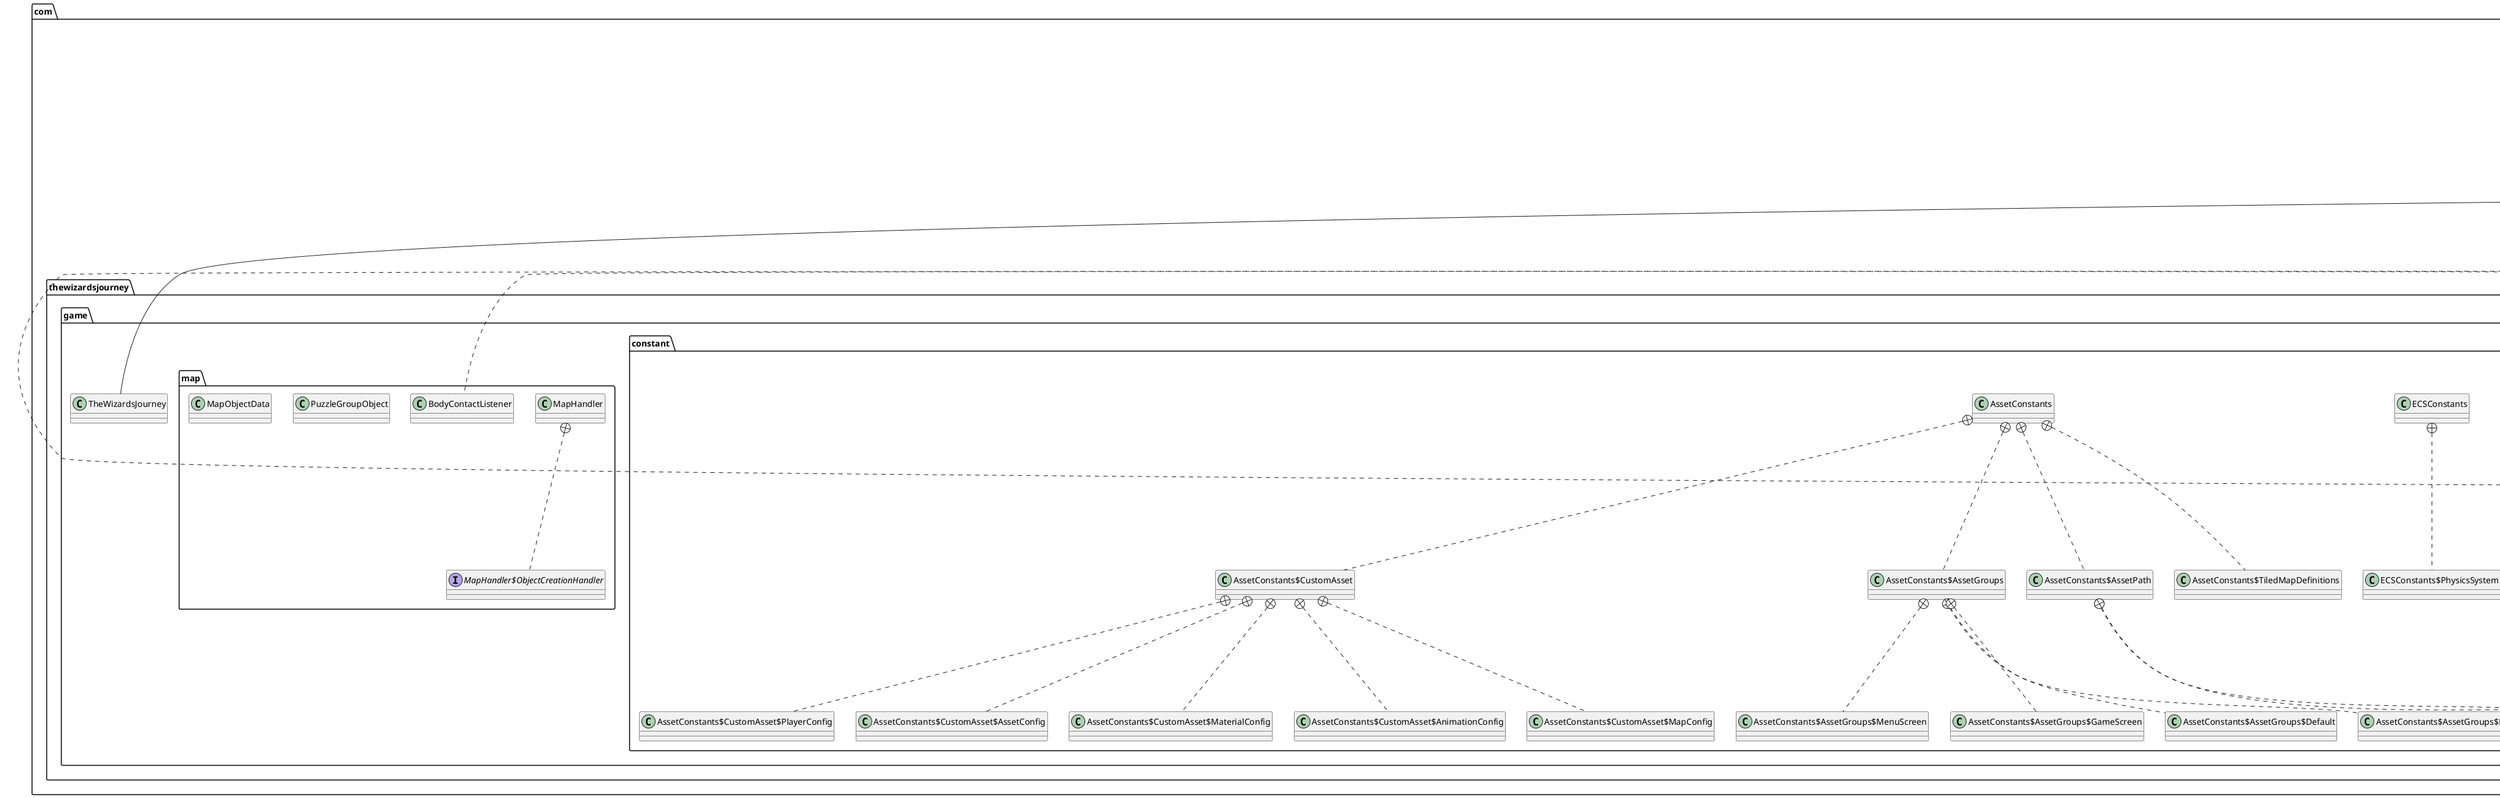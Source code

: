 @startuml
class com.thewizardsjourney.game.ecs.component.EntityTypeComponent {
}
class com.thewizardsjourney.game.ui.widget.InformationWidget {
}
class com.thewizardsjourney.game.ecs.component.PlayerAbilityComponent {
}
class com.thewizardsjourney.game.controller.InputHandler {
}
class com.thewizardsjourney.game.screen.MenuScreen {
}
class com.thewizardsjourney.game.ecs.component.RenderingComponent {
}
class com.thewizardsjourney.game.helper.AbilityInfo {
}
class com.thewizardsjourney.game.asset.animation.AnimationsLoader {
}
class com.thewizardsjourney.game.asset.animation.AnimationsLoader$AnimationsParameter {
}
class com.thewizardsjourney.game.constant.GlobalConstants {
}
class com.thewizardsjourney.game.constant.GlobalConstants$Screens {
}
class com.thewizardsjourney.game.constant.GlobalConstants$Physics {
}
class com.thewizardsjourney.game.helper.MapInfo {
}
class com.thewizardsjourney.game.constant.ECSConstants {
}
class com.thewizardsjourney.game.constant.ECSConstants$PhysicsSystem {
}
enum com.thewizardsjourney.game.constant.FacingDirection {
+  LEFT
+  RIGHT
}

enum com.thewizardsjourney.game.constant.AnimationState {
+  IDLE
+  JUMP
+  FALL
+  RUN
+  ABILITY
+  HURT
}

enum com.thewizardsjourney.game.constant.EntityType {
+  PLAYER
+  STATIC_OBJECT
+  DYNAMIC_OBJECT
+  SENSOR_SAVE_POINT
+  SENSOR_INFO
+  SENSOR_EXIT
+  SENSOR_HARM
+  COIN
+  SENSOR_PUZZLE
+  PRISMATIC
+  DISTANCE
+  ROPE
+  NONE
}

class com.thewizardsjourney.game.asset.player.PlayerSettingsData {
}
class com.thewizardsjourney.game.ui.widget.PlayerStatisticsWidget {
}
class com.thewizardsjourney.game.ecs.component.SavePointComponent {
}
class com.thewizardsjourney.game.ecs.system.PlayerAbilitySystem {
}
class com.thewizardsjourney.game.asset.map.MapSettingsData {
}
class com.thewizardsjourney.game.constant.AssetConstants {
}
class com.thewizardsjourney.game.constant.AssetConstants$AssetPath {
}
class com.thewizardsjourney.game.constant.AssetConstants$AssetPath$Player {
}
class com.thewizardsjourney.game.constant.AssetConstants$AssetPath$Map {
}
class com.thewizardsjourney.game.constant.AssetConstants$TiledMapDefinitions {
}
class com.thewizardsjourney.game.constant.AssetConstants$CustomAsset {
}
class com.thewizardsjourney.game.constant.AssetConstants$CustomAsset$AssetConfig {
}
class com.thewizardsjourney.game.constant.AssetConstants$CustomAsset$MaterialConfig {
}
class com.thewizardsjourney.game.constant.AssetConstants$CustomAsset$AnimationConfig {
}
class com.thewizardsjourney.game.constant.AssetConstants$CustomAsset$MapConfig {
}
class com.thewizardsjourney.game.constant.AssetConstants$CustomAsset$PlayerConfig {
}
class com.thewizardsjourney.game.constant.AssetConstants$AssetGroups {
}
class com.thewizardsjourney.game.constant.AssetConstants$AssetGroups$Default {
}
class com.thewizardsjourney.game.constant.AssetConstants$AssetGroups$LoadingScreen {
}
class com.thewizardsjourney.game.constant.AssetConstants$AssetGroups$MenuScreen {
}
class com.thewizardsjourney.game.constant.AssetConstants$AssetGroups$GameScreen {
}
class com.thewizardsjourney.game.ecs.system.PlayerCollisionSystem {
}
class com.thewizardsjourney.game.asset.material.MaterialsLoader {
}
class com.thewizardsjourney.game.asset.material.MaterialsLoader$MaterialsParameter {
}
class com.thewizardsjourney.game.ecs.component.FacingComponent {
}
class com.thewizardsjourney.game.asset.animation.AnimationsData {
}
class com.thewizardsjourney.game.ecs.component.StatisticsComponent {
}
class com.thewizardsjourney.game.ui.widget.GameOverWidget {
}
class com.thewizardsjourney.game.ui.widget.SettingsWidget {
}
class com.thewizardsjourney.game.ui.MenuHUD {
}
class com.thewizardsjourney.game.asset.AssetData {
}
class com.thewizardsjourney.game.ecs.component.PlayerMovementComponent {
}
class com.thewizardsjourney.game.helper.JointInfo {
}
class com.thewizardsjourney.game.ecs.system.PlayerControlSystem {
}
class com.thewizardsjourney.game.helper.PlayerInfo {
}
class com.thewizardsjourney.game.helper.EntityTypeInfo {
}
class com.thewizardsjourney.game.ui.widget.GameExitWidget {
}
class com.thewizardsjourney.game.ecs.system.PhysicsSystem {
}
class com.thewizardsjourney.game.ecs.EntityComparator {
}
class com.thewizardsjourney.game.ecs.component.TransformComponent {
}
class com.thewizardsjourney.game.ecs.system.PlayerMovementSystem {
}
class com.thewizardsjourney.game.ecs.system.CameraSystem {
}
class com.thewizardsjourney.game.ecs.component.AnimationComponent {
}
class com.thewizardsjourney.game.asset.AssetsHandler {
}
class com.thewizardsjourney.game.ui.widget.PauseWidget {
}
class com.thewizardsjourney.game.ecs.system.RenderingSystem {
}
class com.thewizardsjourney.game.asset.map.MapSettingsLoader {
}
class com.thewizardsjourney.game.asset.map.MapSettingsLoader$MapSettingsParameter {
}
class com.thewizardsjourney.game.screen.LoadingScreen {
}
class com.thewizardsjourney.game.ecs.system.LightSystem {
}
class com.thewizardsjourney.game.TheWizardsJourney {
}
class com.thewizardsjourney.game.ecs.system.PhysicsDebugSystem {
}
class com.thewizardsjourney.game.ecs.system.PlayerStatisticsSystem {
}
class com.thewizardsjourney.game.ui.widget.SelectLevelWidget {
}
class com.thewizardsjourney.game.map.MapHandler {
}
interface com.thewizardsjourney.game.map.MapHandler$ObjectCreationHandler {
}
class com.thewizardsjourney.game.map.BodyContactListener {
}
class com.thewizardsjourney.game.map.PuzzleGroupObject {
}
class com.thewizardsjourney.game.ecs.system.OutOfBoundsSystem {
}
class com.thewizardsjourney.game.ecs.component.CollisionComponent {
}
class com.thewizardsjourney.game.asset.player.PlayerSettingsLoader {
}
class com.thewizardsjourney.game.asset.player.PlayerSettingsLoader$PlayerSettingsParameter {
}
class com.thewizardsjourney.game.ecs.component.PuzzleSensorComponent {
}
class com.thewizardsjourney.game.screen.GameScreen {
}
class com.thewizardsjourney.game.ecs.system.PuzzleSensorSystem {
}
class com.thewizardsjourney.game.ecs.component.BodyComponent {
}
class com.thewizardsjourney.game.ui.GameHUD {
}
class com.thewizardsjourney.game.asset.material.MaterialsData {
}
class com.thewizardsjourney.game.asset.material.MaterialAttributes {
}
class com.thewizardsjourney.game.helper.GameInfo {
}
class com.thewizardsjourney.game.ecs.system.AnimationSystem {
}
class com.thewizardsjourney.game.map.MapObjectData {
}
class com.thewizardsjourney.game.helper.GameplayInfo {
}
class com.thewizardsjourney.game.asset.animation.AnimationAttributes {
}
class com.thewizardsjourney.game.ecs.component.PlayerComponent {
}


com.badlogic.ashley.core.Component <|.. com.thewizardsjourney.game.ecs.component.EntityTypeComponent
com.badlogic.gdx.scenes.scene2d.ui.Table <|-- com.thewizardsjourney.game.ui.widget.InformationWidget
com.badlogic.ashley.core.Component <|.. com.thewizardsjourney.game.ecs.component.PlayerAbilityComponent
com.badlogic.gdx.InputAdapter <|-- com.thewizardsjourney.game.controller.InputHandler
com.badlogic.gdx.ScreenAdapter <|-- com.thewizardsjourney.game.screen.MenuScreen
com.badlogic.ashley.core.Component <|.. com.thewizardsjourney.game.ecs.component.RenderingComponent
com.badlogic.gdx.assets.loaders.AsynchronousAssetLoader <|-- com.thewizardsjourney.game.asset.animation.AnimationsLoader
com.thewizardsjourney.game.asset.animation.AnimationsLoader +.. com.thewizardsjourney.game.asset.animation.AnimationsLoader$AnimationsParameter
com.thewizardsjourney.game.asset.animation.AssetLoaderParameters <|-- com.thewizardsjourney.game.asset.animation.AnimationsLoader$AnimationsParameter
com.thewizardsjourney.game.constant.GlobalConstants +.. com.thewizardsjourney.game.constant.GlobalConstants$Screens
com.thewizardsjourney.game.constant.GlobalConstants +.. com.thewizardsjourney.game.constant.GlobalConstants$Physics
com.thewizardsjourney.game.constant.ECSConstants +.. com.thewizardsjourney.game.constant.ECSConstants$PhysicsSystem
com.badlogic.gdx.scenes.scene2d.ui.WidgetGroup <|-- com.thewizardsjourney.game.ui.widget.PlayerStatisticsWidget
com.badlogic.ashley.core.Component <|.. com.thewizardsjourney.game.ecs.component.SavePointComponent
com.badlogic.ashley.systems.IteratingSystem <|-- com.thewizardsjourney.game.ecs.system.PlayerAbilitySystem
com.thewizardsjourney.game.constant.AssetConstants +.. com.thewizardsjourney.game.constant.AssetConstants$AssetPath
com.thewizardsjourney.game.constant.AssetConstants$AssetPath +.. com.thewizardsjourney.game.constant.AssetConstants$AssetPath$Player
com.thewizardsjourney.game.constant.AssetConstants$AssetPath +.. com.thewizardsjourney.game.constant.AssetConstants$AssetPath$Map
com.thewizardsjourney.game.constant.AssetConstants +.. com.thewizardsjourney.game.constant.AssetConstants$TiledMapDefinitions
com.thewizardsjourney.game.constant.AssetConstants +.. com.thewizardsjourney.game.constant.AssetConstants$CustomAsset
com.thewizardsjourney.game.constant.AssetConstants$CustomAsset +.. com.thewizardsjourney.game.constant.AssetConstants$CustomAsset$AssetConfig
com.thewizardsjourney.game.constant.AssetConstants$CustomAsset +.. com.thewizardsjourney.game.constant.AssetConstants$CustomAsset$MaterialConfig
com.thewizardsjourney.game.constant.AssetConstants$CustomAsset +.. com.thewizardsjourney.game.constant.AssetConstants$CustomAsset$AnimationConfig
com.thewizardsjourney.game.constant.AssetConstants$CustomAsset +.. com.thewizardsjourney.game.constant.AssetConstants$CustomAsset$MapConfig
com.thewizardsjourney.game.constant.AssetConstants$CustomAsset +.. com.thewizardsjourney.game.constant.AssetConstants$CustomAsset$PlayerConfig
com.thewizardsjourney.game.constant.AssetConstants +.. com.thewizardsjourney.game.constant.AssetConstants$AssetGroups
com.thewizardsjourney.game.constant.AssetConstants$AssetGroups +.. com.thewizardsjourney.game.constant.AssetConstants$AssetGroups$Default
com.thewizardsjourney.game.constant.AssetConstants$AssetGroups +.. com.thewizardsjourney.game.constant.AssetConstants$AssetGroups$LoadingScreen
com.thewizardsjourney.game.constant.AssetConstants$AssetGroups +.. com.thewizardsjourney.game.constant.AssetConstants$AssetGroups$MenuScreen
com.thewizardsjourney.game.constant.AssetConstants$AssetGroups +.. com.thewizardsjourney.game.constant.AssetConstants$AssetGroups$GameScreen
com.badlogic.ashley.systems.IteratingSystem <|-- com.thewizardsjourney.game.ecs.system.PlayerCollisionSystem
com.badlogic.gdx.assets.loaders.AsynchronousAssetLoader <|-- com.thewizardsjourney.game.asset.material.MaterialsLoader
com.thewizardsjourney.game.asset.material.MaterialsLoader +.. com.thewizardsjourney.game.asset.material.MaterialsLoader$MaterialsParameter
com.thewizardsjourney.game.asset.material.AssetLoaderParameters <|-- com.thewizardsjourney.game.asset.material.MaterialsLoader$MaterialsParameter
com.badlogic.ashley.core.Component <|.. com.thewizardsjourney.game.ecs.component.FacingComponent
com.badlogic.ashley.core.Component <|.. com.thewizardsjourney.game.ecs.component.StatisticsComponent
com.badlogic.gdx.scenes.scene2d.ui.Table <|-- com.thewizardsjourney.game.ui.widget.GameOverWidget
com.badlogic.gdx.scenes.scene2d.ui.Table <|-- com.thewizardsjourney.game.ui.widget.SettingsWidget
com.badlogic.gdx.scenes.scene2d.ui.Table <|-- com.thewizardsjourney.game.ui.MenuHUD
com.thewizardsjourney.game.asset.Serializable <|.. com.thewizardsjourney.game.asset.AssetData
com.badlogic.ashley.core.Component <|.. com.thewizardsjourney.game.ecs.component.PlayerMovementComponent
com.badlogic.ashley.systems.IteratingSystem <|-- com.thewizardsjourney.game.ecs.system.PlayerControlSystem
com.badlogic.gdx.scenes.scene2d.ui.Table <|-- com.thewizardsjourney.game.ui.widget.GameExitWidget
com.badlogic.ashley.systems.IteratingSystem <|-- com.thewizardsjourney.game.ecs.system.PhysicsSystem
java.util.Comparator <|.. com.thewizardsjourney.game.ecs.EntityComparator
com.badlogic.ashley.core.Component <|.. com.thewizardsjourney.game.ecs.component.TransformComponent
com.thewizardsjourney.game.ecs.component.Comparable <|.. com.thewizardsjourney.game.ecs.component.TransformComponent
com.badlogic.ashley.systems.IteratingSystem <|-- com.thewizardsjourney.game.ecs.system.PlayerMovementSystem
com.badlogic.ashley.core.EntitySystem <|-- com.thewizardsjourney.game.ecs.system.CameraSystem
com.badlogic.ashley.core.Component <|.. com.thewizardsjourney.game.ecs.component.AnimationComponent
com.badlogic.gdx.utils.Disposable <|.. com.thewizardsjourney.game.asset.AssetsHandler
com.badlogic.gdx.assets.AssetErrorListener <|.. com.thewizardsjourney.game.asset.AssetsHandler
com.badlogic.gdx.scenes.scene2d.ui.Table <|-- com.thewizardsjourney.game.ui.widget.PauseWidget
com.badlogic.ashley.systems.SortedIteratingSystem <|-- com.thewizardsjourney.game.ecs.system.RenderingSystem
com.badlogic.gdx.assets.loaders.AsynchronousAssetLoader <|-- com.thewizardsjourney.game.asset.map.MapSettingsLoader
com.thewizardsjourney.game.asset.map.MapSettingsLoader +.. com.thewizardsjourney.game.asset.map.MapSettingsLoader$MapSettingsParameter
com.thewizardsjourney.game.asset.map.AssetLoaderParameters <|-- com.thewizardsjourney.game.asset.map.MapSettingsLoader$MapSettingsParameter
com.badlogic.gdx.ScreenAdapter <|-- com.thewizardsjourney.game.screen.LoadingScreen
com.badlogic.ashley.core.EntitySystem <|-- com.thewizardsjourney.game.ecs.system.LightSystem
com.badlogic.gdx.Game <|-- com.thewizardsjourney.game.TheWizardsJourney
com.badlogic.ashley.core.EntitySystem <|-- com.thewizardsjourney.game.ecs.system.PhysicsDebugSystem
com.badlogic.ashley.systems.IteratingSystem <|-- com.thewizardsjourney.game.ecs.system.PlayerStatisticsSystem
com.badlogic.gdx.scenes.scene2d.ui.Table <|-- com.thewizardsjourney.game.ui.widget.SelectLevelWidget
com.thewizardsjourney.game.map.MapHandler +.. com.thewizardsjourney.game.map.MapHandler$ObjectCreationHandler
com.badlogic.gdx.physics.box2d.ContactListener <|.. com.thewizardsjourney.game.map.BodyContactListener
com.badlogic.ashley.systems.IteratingSystem <|-- com.thewizardsjourney.game.ecs.system.OutOfBoundsSystem
com.badlogic.ashley.core.Component <|.. com.thewizardsjourney.game.ecs.component.CollisionComponent
com.badlogic.gdx.assets.loaders.AsynchronousAssetLoader <|-- com.thewizardsjourney.game.asset.player.PlayerSettingsLoader
com.thewizardsjourney.game.asset.player.PlayerSettingsLoader +.. com.thewizardsjourney.game.asset.player.PlayerSettingsLoader$PlayerSettingsParameter
com.thewizardsjourney.game.asset.player.AssetLoaderParameters <|-- com.thewizardsjourney.game.asset.player.PlayerSettingsLoader$PlayerSettingsParameter
com.badlogic.ashley.core.Component <|.. com.thewizardsjourney.game.ecs.component.PuzzleSensorComponent
com.badlogic.gdx.ScreenAdapter <|-- com.thewizardsjourney.game.screen.GameScreen
com.badlogic.ashley.systems.IteratingSystem <|-- com.thewizardsjourney.game.ecs.system.PuzzleSensorSystem
com.badlogic.ashley.core.Component <|.. com.thewizardsjourney.game.ecs.component.BodyComponent
com.badlogic.gdx.scenes.scene2d.ui.Table <|-- com.thewizardsjourney.game.ui.GameHUD
com.badlogic.ashley.systems.IteratingSystem <|-- com.thewizardsjourney.game.ecs.system.AnimationSystem
com.badlogic.ashley.core.Component <|.. com.thewizardsjourney.game.ecs.component.PlayerComponent
@enduml
